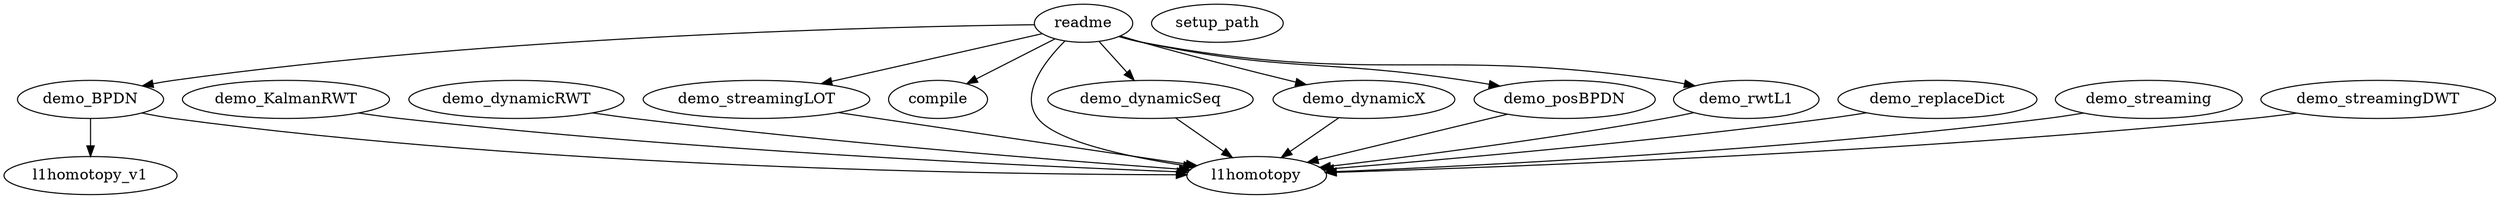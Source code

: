 /* Created by mdot for Matlab */
digraph m2html {
  demo_BPDN -> l1homotopy;
  demo_BPDN -> l1homotopy_v1;
  demo_KalmanRWT -> l1homotopy;
  demo_dynamicRWT -> l1homotopy;
  demo_dynamicSeq -> l1homotopy;
  demo_dynamicX -> l1homotopy;
  demo_posBPDN -> l1homotopy;
  demo_replaceDict -> l1homotopy;
  demo_rwtL1 -> l1homotopy;
  demo_streaming -> l1homotopy;
  demo_streamingDWT -> l1homotopy;
  demo_streamingLOT -> l1homotopy;
  readme -> compile;
  readme -> demo_BPDN;
  readme -> demo_dynamicSeq;
  readme -> demo_dynamicX;
  readme -> demo_posBPDN;
  readme -> demo_rwtL1;
  readme -> demo_streamingLOT;
  readme -> l1homotopy;

  compile [URL="compile.html"];
  demo_BPDN [URL="demo_BPDN.html"];
  demo_KalmanRWT [URL="demo_KalmanRWT.html"];
  demo_dynamicRWT [URL="demo_dynamicRWT.html"];
  demo_dynamicSeq [URL="demo_dynamicSeq.html"];
  demo_dynamicX [URL="demo_dynamicX.html"];
  demo_posBPDN [URL="demo_posBPDN.html"];
  demo_replaceDict [URL="demo_replaceDict.html"];
  demo_rwtL1 [URL="demo_rwtL1.html"];
  demo_streaming [URL="demo_streaming.html"];
  demo_streamingDWT [URL="demo_streamingDWT.html"];
  demo_streamingLOT [URL="demo_streamingLOT.html"];
  l1homotopy [URL="l1homotopy.html"];
  l1homotopy_v1 [URL="l1homotopy_v1.html"];
  readme [URL="readme.html"];
  setup_path [URL="setup_path.html"];
}